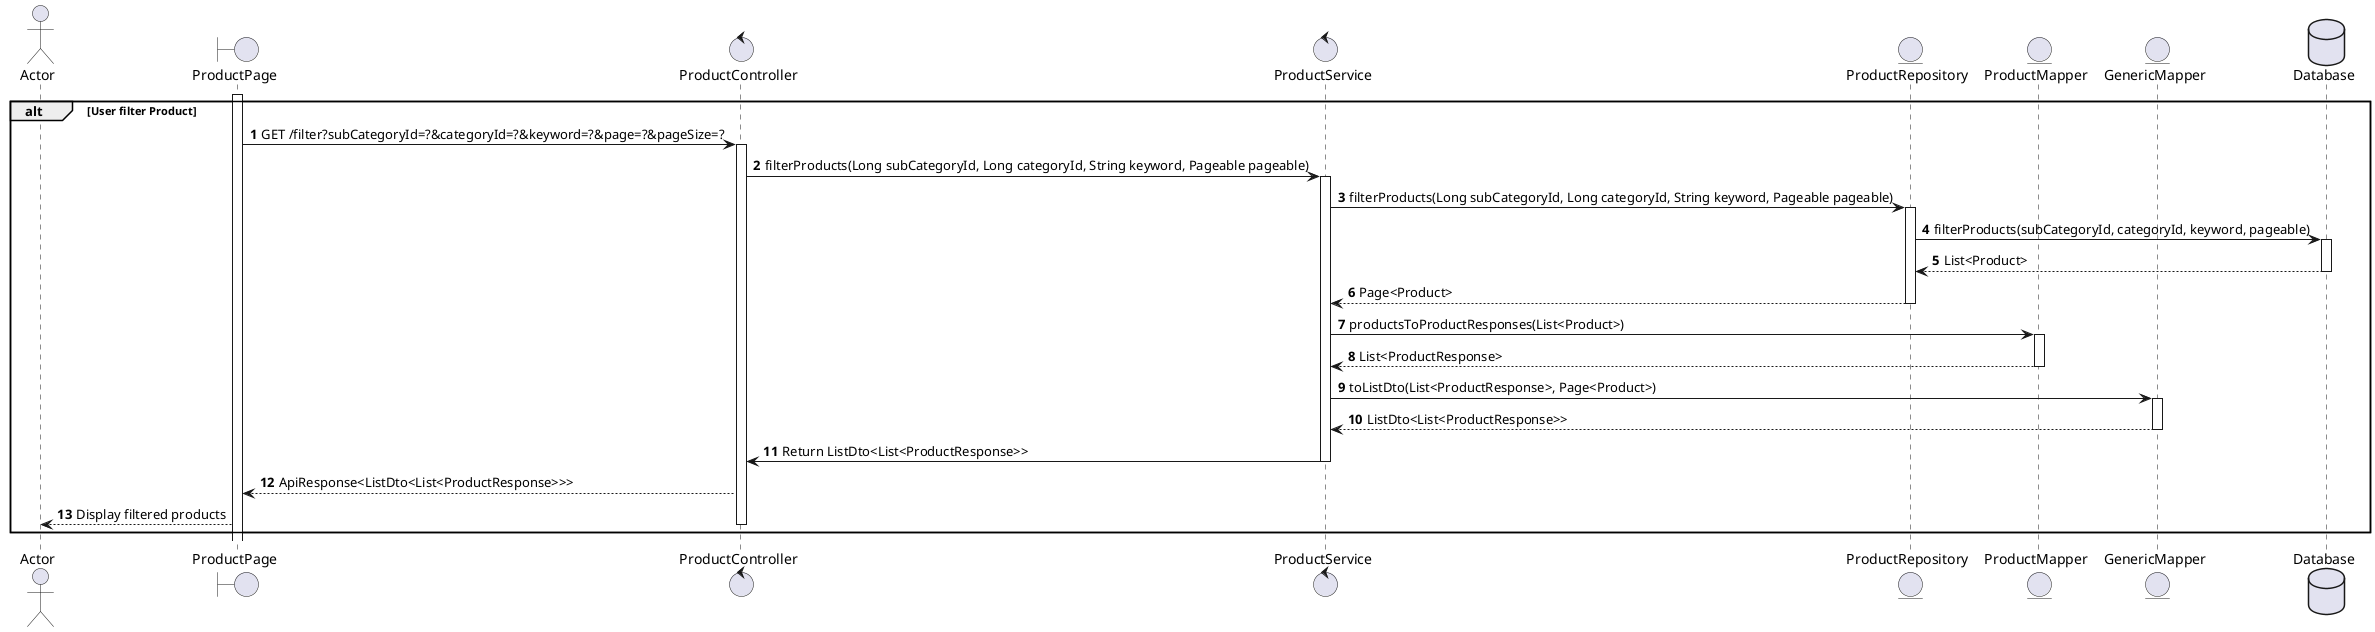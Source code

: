 @startuml
actor User as "Actor"
boundary "ProductPage" as ProductPage

control "ProductController" as ProductController
control "ProductService" as ProductService
entity "ProductRepository" as ProductRepository
entity "ProductMapper" as ProductMapper
entity "GenericMapper" as GenericMapper
database "Database" as DB

autonumber



alt User filter Product
    activate ProductPage
    ProductPage -> ProductController: GET /filter?subCategoryId=?&categoryId=?&keyword=?&page=?&pageSize=?
    activate ProductController
    ProductController -> ProductService: filterProducts(Long subCategoryId, Long categoryId, String keyword, Pageable pageable)
    activate ProductService
    ProductService -> ProductRepository: filterProducts(Long subCategoryId, Long categoryId, String keyword, Pageable pageable)
    activate ProductRepository
    ProductRepository -> DB: filterProducts(subCategoryId, categoryId, keyword, pageable)
    activate DB
    DB --> ProductRepository: List<Product>
    deactivate DB
    ProductRepository --> ProductService: Page<Product>
    deactivate ProductRepository
    ProductService -> ProductMapper: productsToProductResponses(List<Product>)
    activate ProductMapper
    ProductMapper --> ProductService: List<ProductResponse>
    deactivate ProductMapper
    ProductService -> GenericMapper: toListDto(List<ProductResponse>, Page<Product>)
    activate GenericMapper
    GenericMapper --> ProductService: ListDto<List<ProductResponse>>
    deactivate GenericMapper
    ProductService -> ProductController: Return ListDto<List<ProductResponse>>
    deactivate ProductService
    ProductController --> ProductPage: ApiResponse<ListDto<List<ProductResponse>>>
    ProductPage --> User: Display filtered products
    deactivate ProductController
    deactivate ProductService
    deactivate ProductRepository
end
@enduml
